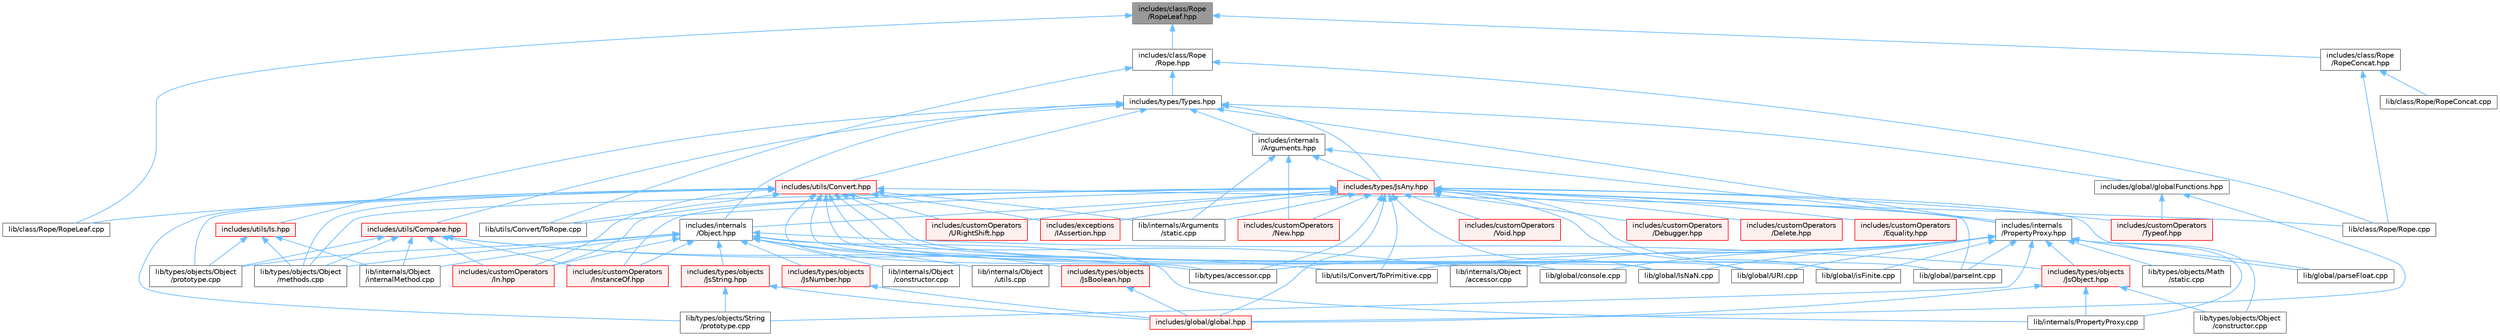 digraph "includes/class/Rope/RopeLeaf.hpp"
{
 // LATEX_PDF_SIZE
  bgcolor="transparent";
  edge [fontname=Helvetica,fontsize=10,labelfontname=Helvetica,labelfontsize=10];
  node [fontname=Helvetica,fontsize=10,shape=box,height=0.2,width=0.4];
  Node1 [id="Node000001",label="includes/class/Rope\l/RopeLeaf.hpp",height=0.2,width=0.4,color="gray40", fillcolor="grey60", style="filled", fontcolor="black",tooltip=" "];
  Node1 -> Node2 [id="edge1_Node000001_Node000002",dir="back",color="steelblue1",style="solid",tooltip=" "];
  Node2 [id="Node000002",label="includes/class/Rope\l/Rope.hpp",height=0.2,width=0.4,color="grey40", fillcolor="white", style="filled",URL="$Rope_8hpp.html",tooltip=" "];
  Node2 -> Node3 [id="edge2_Node000002_Node000003",dir="back",color="steelblue1",style="solid",tooltip=" "];
  Node3 [id="Node000003",label="includes/types/Types.hpp",height=0.2,width=0.4,color="grey40", fillcolor="white", style="filled",URL="$Types_8hpp.html",tooltip=" "];
  Node3 -> Node4 [id="edge3_Node000003_Node000004",dir="back",color="steelblue1",style="solid",tooltip=" "];
  Node4 [id="Node000004",label="includes/global/globalFunctions.hpp",height=0.2,width=0.4,color="grey40", fillcolor="white", style="filled",URL="$globalFunctions_8hpp.html",tooltip=" "];
  Node4 -> Node5 [id="edge4_Node000004_Node000005",dir="back",color="steelblue1",style="solid",tooltip=" "];
  Node5 [id="Node000005",label="includes/customOperators\l/Typeof.hpp",height=0.2,width=0.4,color="red", fillcolor="#FFF0F0", style="filled",URL="$Typeof_8hpp.html",tooltip=" "];
  Node4 -> Node7 [id="edge5_Node000004_Node000007",dir="back",color="steelblue1",style="solid",tooltip=" "];
  Node7 [id="Node000007",label="includes/global/global.hpp",height=0.2,width=0.4,color="red", fillcolor="#FFF0F0", style="filled",URL="$global_8hpp.html",tooltip=" "];
  Node3 -> Node10 [id="edge6_Node000003_Node000010",dir="back",color="steelblue1",style="solid",tooltip=" "];
  Node10 [id="Node000010",label="includes/internals\l/Arguments.hpp",height=0.2,width=0.4,color="grey40", fillcolor="white", style="filled",URL="$Arguments_8hpp.html",tooltip=" "];
  Node10 -> Node11 [id="edge7_Node000010_Node000011",dir="back",color="steelblue1",style="solid",tooltip=" "];
  Node11 [id="Node000011",label="includes/customOperators\l/New.hpp",height=0.2,width=0.4,color="red", fillcolor="#FFF0F0", style="filled",URL="$New_8hpp.html",tooltip=" "];
  Node10 -> Node12 [id="edge8_Node000010_Node000012",dir="back",color="steelblue1",style="solid",tooltip=" "];
  Node12 [id="Node000012",label="includes/internals\l/PropertyProxy.hpp",height=0.2,width=0.4,color="grey40", fillcolor="white", style="filled",URL="$PropertyProxy_8hpp.html",tooltip=" "];
  Node12 -> Node13 [id="edge9_Node000012_Node000013",dir="back",color="steelblue1",style="solid",tooltip=" "];
  Node13 [id="Node000013",label="includes/types/objects\l/JsObject.hpp",height=0.2,width=0.4,color="red", fillcolor="#FFF0F0", style="filled",URL="$JsObject_8hpp.html",tooltip=" "];
  Node13 -> Node7 [id="edge10_Node000013_Node000007",dir="back",color="steelblue1",style="solid",tooltip=" "];
  Node13 -> Node35 [id="edge11_Node000013_Node000035",dir="back",color="steelblue1",style="solid",tooltip=" "];
  Node35 [id="Node000035",label="lib/internals/PropertyProxy.cpp",height=0.2,width=0.4,color="grey40", fillcolor="white", style="filled",URL="$PropertyProxy_8cpp.html",tooltip=" "];
  Node13 -> Node28 [id="edge12_Node000013_Node000028",dir="back",color="steelblue1",style="solid",tooltip=" "];
  Node28 [id="Node000028",label="lib/types/objects/Object\l/constructor.cpp",height=0.2,width=0.4,color="grey40", fillcolor="white", style="filled",URL="$types_2objects_2Object_2constructor_8cpp.html",tooltip=" "];
  Node12 -> Node43 [id="edge13_Node000012_Node000043",dir="back",color="steelblue1",style="solid",tooltip=" "];
  Node43 [id="Node000043",label="lib/global/IsNaN.cpp",height=0.2,width=0.4,color="grey40", fillcolor="white", style="filled",URL="$IsNaN_8cpp.html",tooltip=" "];
  Node12 -> Node44 [id="edge14_Node000012_Node000044",dir="back",color="steelblue1",style="solid",tooltip=" "];
  Node44 [id="Node000044",label="lib/global/URI.cpp",height=0.2,width=0.4,color="grey40", fillcolor="white", style="filled",URL="$URI_8cpp.html",tooltip=" "];
  Node12 -> Node45 [id="edge15_Node000012_Node000045",dir="back",color="steelblue1",style="solid",tooltip=" "];
  Node45 [id="Node000045",label="lib/global/console.cpp",height=0.2,width=0.4,color="grey40", fillcolor="white", style="filled",URL="$console_8cpp.html",tooltip=" "];
  Node12 -> Node46 [id="edge16_Node000012_Node000046",dir="back",color="steelblue1",style="solid",tooltip=" "];
  Node46 [id="Node000046",label="lib/global/isFinite.cpp",height=0.2,width=0.4,color="grey40", fillcolor="white", style="filled",URL="$isFinite_8cpp.html",tooltip=" "];
  Node12 -> Node47 [id="edge17_Node000012_Node000047",dir="back",color="steelblue1",style="solid",tooltip=" "];
  Node47 [id="Node000047",label="lib/global/parseFloat.cpp",height=0.2,width=0.4,color="grey40", fillcolor="white", style="filled",URL="$parseFloat_8cpp.html",tooltip=" "];
  Node12 -> Node48 [id="edge18_Node000012_Node000048",dir="back",color="steelblue1",style="solid",tooltip=" "];
  Node48 [id="Node000048",label="lib/global/parseInt.cpp",height=0.2,width=0.4,color="grey40", fillcolor="white", style="filled",URL="$parseInt_8cpp.html",tooltip=" "];
  Node12 -> Node49 [id="edge19_Node000012_Node000049",dir="back",color="steelblue1",style="solid",tooltip=" "];
  Node49 [id="Node000049",label="lib/internals/Object\l/accessor.cpp",height=0.2,width=0.4,color="grey40", fillcolor="white", style="filled",URL="$internals_2Object_2accessor_8cpp.html",tooltip=" "];
  Node12 -> Node35 [id="edge20_Node000012_Node000035",dir="back",color="steelblue1",style="solid",tooltip=" "];
  Node12 -> Node21 [id="edge21_Node000012_Node000021",dir="back",color="steelblue1",style="solid",tooltip=" "];
  Node21 [id="Node000021",label="lib/types/accessor.cpp",height=0.2,width=0.4,color="grey40", fillcolor="white", style="filled",URL="$types_2accessor_8cpp.html",tooltip=" "];
  Node12 -> Node50 [id="edge22_Node000012_Node000050",dir="back",color="steelblue1",style="solid",tooltip=" "];
  Node50 [id="Node000050",label="lib/types/objects/Math\l/static.cpp",height=0.2,width=0.4,color="grey40", fillcolor="white", style="filled",URL="$types_2objects_2Math_2static_8cpp.html",tooltip=" "];
  Node12 -> Node28 [id="edge23_Node000012_Node000028",dir="back",color="steelblue1",style="solid",tooltip=" "];
  Node12 -> Node51 [id="edge24_Node000012_Node000051",dir="back",color="steelblue1",style="solid",tooltip=" "];
  Node51 [id="Node000051",label="lib/types/objects/String\l/prototype.cpp",height=0.2,width=0.4,color="grey40", fillcolor="white", style="filled",URL="$String_2prototype_8cpp.html",tooltip=" "];
  Node12 -> Node52 [id="edge25_Node000012_Node000052",dir="back",color="steelblue1",style="solid",tooltip=" "];
  Node52 [id="Node000052",label="lib/utils/Convert/ToPrimitive.cpp",height=0.2,width=0.4,color="grey40", fillcolor="white", style="filled",URL="$ToPrimitive_8cpp.html",tooltip=" "];
  Node10 -> Node53 [id="edge26_Node000010_Node000053",dir="back",color="steelblue1",style="solid",tooltip=" "];
  Node53 [id="Node000053",label="includes/types/JsAny.hpp",height=0.2,width=0.4,color="red", fillcolor="#FFF0F0", style="filled",URL="$JsAny_8hpp.html",tooltip=" "];
  Node53 -> Node54 [id="edge27_Node000053_Node000054",dir="back",color="steelblue1",style="solid",tooltip=" "];
  Node54 [id="Node000054",label="includes/customOperators\l/Debugger.hpp",height=0.2,width=0.4,color="red", fillcolor="#FFF0F0", style="filled",URL="$Debugger_8hpp.html",tooltip=" "];
  Node53 -> Node55 [id="edge28_Node000053_Node000055",dir="back",color="steelblue1",style="solid",tooltip=" "];
  Node55 [id="Node000055",label="includes/customOperators\l/Delete.hpp",height=0.2,width=0.4,color="red", fillcolor="#FFF0F0", style="filled",URL="$Delete_8hpp.html",tooltip=" "];
  Node53 -> Node56 [id="edge29_Node000053_Node000056",dir="back",color="steelblue1",style="solid",tooltip=" "];
  Node56 [id="Node000056",label="includes/customOperators\l/Equality.hpp",height=0.2,width=0.4,color="red", fillcolor="#FFF0F0", style="filled",URL="$Equality_8hpp.html",tooltip=" "];
  Node53 -> Node57 [id="edge30_Node000053_Node000057",dir="back",color="steelblue1",style="solid",tooltip=" "];
  Node57 [id="Node000057",label="includes/customOperators\l/In.hpp",height=0.2,width=0.4,color="red", fillcolor="#FFF0F0", style="filled",URL="$In_8hpp.html",tooltip=" "];
  Node53 -> Node58 [id="edge31_Node000053_Node000058",dir="back",color="steelblue1",style="solid",tooltip=" "];
  Node58 [id="Node000058",label="includes/customOperators\l/InstanceOf.hpp",height=0.2,width=0.4,color="red", fillcolor="#FFF0F0", style="filled",URL="$InstanceOf_8hpp.html",tooltip=" "];
  Node53 -> Node11 [id="edge32_Node000053_Node000011",dir="back",color="steelblue1",style="solid",tooltip=" "];
  Node53 -> Node5 [id="edge33_Node000053_Node000005",dir="back",color="steelblue1",style="solid",tooltip=" "];
  Node53 -> Node59 [id="edge34_Node000053_Node000059",dir="back",color="steelblue1",style="solid",tooltip=" "];
  Node59 [id="Node000059",label="includes/customOperators\l/URightShift.hpp",height=0.2,width=0.4,color="red", fillcolor="#FFF0F0", style="filled",URL="$URightShift_8hpp.html",tooltip=" "];
  Node53 -> Node60 [id="edge35_Node000053_Node000060",dir="back",color="steelblue1",style="solid",tooltip=" "];
  Node60 [id="Node000060",label="includes/customOperators\l/Void.hpp",height=0.2,width=0.4,color="red", fillcolor="#FFF0F0", style="filled",URL="$Void_8hpp.html",tooltip=" "];
  Node53 -> Node61 [id="edge36_Node000053_Node000061",dir="back",color="steelblue1",style="solid",tooltip=" "];
  Node61 [id="Node000061",label="includes/exceptions\l/IAssertion.hpp",height=0.2,width=0.4,color="red", fillcolor="#FFF0F0", style="filled",URL="$IAssertion_8hpp.html",tooltip=" "];
  Node53 -> Node7 [id="edge37_Node000053_Node000007",dir="back",color="steelblue1",style="solid",tooltip=" "];
  Node53 -> Node109 [id="edge38_Node000053_Node000109",dir="back",color="steelblue1",style="solid",tooltip=" "];
  Node109 [id="Node000109",label="includes/internals\l/Object.hpp",height=0.2,width=0.4,color="grey40", fillcolor="white", style="filled",URL="$Object_8hpp.html",tooltip=" "];
  Node109 -> Node57 [id="edge39_Node000109_Node000057",dir="back",color="steelblue1",style="solid",tooltip=" "];
  Node109 -> Node58 [id="edge40_Node000109_Node000058",dir="back",color="steelblue1",style="solid",tooltip=" "];
  Node109 -> Node110 [id="edge41_Node000109_Node000110",dir="back",color="steelblue1",style="solid",tooltip=" "];
  Node110 [id="Node000110",label="includes/types/objects\l/JsBoolean.hpp",height=0.2,width=0.4,color="red", fillcolor="#FFF0F0", style="filled",URL="$JsBoolean_8hpp.html",tooltip=" "];
  Node110 -> Node7 [id="edge42_Node000110_Node000007",dir="back",color="steelblue1",style="solid",tooltip=" "];
  Node109 -> Node111 [id="edge43_Node000109_Node000111",dir="back",color="steelblue1",style="solid",tooltip=" "];
  Node111 [id="Node000111",label="includes/types/objects\l/JsNumber.hpp",height=0.2,width=0.4,color="red", fillcolor="#FFF0F0", style="filled",URL="$JsNumber_8hpp.html",tooltip=" "];
  Node111 -> Node7 [id="edge44_Node000111_Node000007",dir="back",color="steelblue1",style="solid",tooltip=" "];
  Node109 -> Node13 [id="edge45_Node000109_Node000013",dir="back",color="steelblue1",style="solid",tooltip=" "];
  Node109 -> Node66 [id="edge46_Node000109_Node000066",dir="back",color="steelblue1",style="solid",tooltip=" "];
  Node66 [id="Node000066",label="includes/types/objects\l/JsString.hpp",height=0.2,width=0.4,color="red", fillcolor="#FFF0F0", style="filled",URL="$JsString_8hpp.html",tooltip=" "];
  Node66 -> Node7 [id="edge47_Node000066_Node000007",dir="back",color="steelblue1",style="solid",tooltip=" "];
  Node66 -> Node51 [id="edge48_Node000066_Node000051",dir="back",color="steelblue1",style="solid",tooltip=" "];
  Node109 -> Node49 [id="edge49_Node000109_Node000049",dir="back",color="steelblue1",style="solid",tooltip=" "];
  Node109 -> Node108 [id="edge50_Node000109_Node000108",dir="back",color="steelblue1",style="solid",tooltip=" "];
  Node108 [id="Node000108",label="lib/internals/Object\l/constructor.cpp",height=0.2,width=0.4,color="grey40", fillcolor="white", style="filled",URL="$internals_2Object_2constructor_8cpp.html",tooltip=" "];
  Node109 -> Node69 [id="edge51_Node000109_Node000069",dir="back",color="steelblue1",style="solid",tooltip=" "];
  Node69 [id="Node000069",label="lib/internals/Object\l/internalMethod.cpp",height=0.2,width=0.4,color="grey40", fillcolor="white", style="filled",URL="$internals_2Object_2internalMethod_8cpp.html",tooltip=" "];
  Node109 -> Node112 [id="edge52_Node000109_Node000112",dir="back",color="steelblue1",style="solid",tooltip=" "];
  Node112 [id="Node000112",label="lib/internals/Object\l/utils.cpp",height=0.2,width=0.4,color="grey40", fillcolor="white", style="filled",URL="$utils_8cpp.html",tooltip=" "];
  Node109 -> Node35 [id="edge53_Node000109_Node000035",dir="back",color="steelblue1",style="solid",tooltip=" "];
  Node109 -> Node29 [id="edge54_Node000109_Node000029",dir="back",color="steelblue1",style="solid",tooltip=" "];
  Node29 [id="Node000029",label="lib/types/objects/Object\l/methods.cpp",height=0.2,width=0.4,color="grey40", fillcolor="white", style="filled",URL="$Object_2methods_8cpp.html",tooltip=" "];
  Node109 -> Node30 [id="edge55_Node000109_Node000030",dir="back",color="steelblue1",style="solid",tooltip=" "];
  Node30 [id="Node000030",label="lib/types/objects/Object\l/prototype.cpp",height=0.2,width=0.4,color="grey40", fillcolor="white", style="filled",URL="$Object_2prototype_8cpp.html",tooltip=" "];
  Node53 -> Node12 [id="edge56_Node000053_Node000012",dir="back",color="steelblue1",style="solid",tooltip=" "];
  Node53 -> Node43 [id="edge57_Node000053_Node000043",dir="back",color="steelblue1",style="solid",tooltip=" "];
  Node53 -> Node44 [id="edge58_Node000053_Node000044",dir="back",color="steelblue1",style="solid",tooltip=" "];
  Node53 -> Node46 [id="edge59_Node000053_Node000046",dir="back",color="steelblue1",style="solid",tooltip=" "];
  Node53 -> Node47 [id="edge60_Node000053_Node000047",dir="back",color="steelblue1",style="solid",tooltip=" "];
  Node53 -> Node48 [id="edge61_Node000053_Node000048",dir="back",color="steelblue1",style="solid",tooltip=" "];
  Node53 -> Node20 [id="edge62_Node000053_Node000020",dir="back",color="steelblue1",style="solid",tooltip=" "];
  Node20 [id="Node000020",label="lib/internals/Arguments\l/static.cpp",height=0.2,width=0.4,color="grey40", fillcolor="white", style="filled",URL="$internals_2Arguments_2static_8cpp.html",tooltip=" "];
  Node53 -> Node21 [id="edge63_Node000053_Node000021",dir="back",color="steelblue1",style="solid",tooltip=" "];
  Node53 -> Node29 [id="edge64_Node000053_Node000029",dir="back",color="steelblue1",style="solid",tooltip=" "];
  Node53 -> Node52 [id="edge65_Node000053_Node000052",dir="back",color="steelblue1",style="solid",tooltip=" "];
  Node53 -> Node103 [id="edge66_Node000053_Node000103",dir="back",color="steelblue1",style="solid",tooltip=" "];
  Node103 [id="Node000103",label="lib/utils/Convert/ToRope.cpp",height=0.2,width=0.4,color="grey40", fillcolor="white", style="filled",URL="$ToRope_8cpp.html",tooltip=" "];
  Node10 -> Node20 [id="edge67_Node000010_Node000020",dir="back",color="steelblue1",style="solid",tooltip=" "];
  Node3 -> Node109 [id="edge68_Node000003_Node000109",dir="back",color="steelblue1",style="solid",tooltip=" "];
  Node3 -> Node12 [id="edge69_Node000003_Node000012",dir="back",color="steelblue1",style="solid",tooltip=" "];
  Node3 -> Node53 [id="edge70_Node000003_Node000053",dir="back",color="steelblue1",style="solid",tooltip=" "];
  Node3 -> Node68 [id="edge71_Node000003_Node000068",dir="back",color="steelblue1",style="solid",tooltip=" "];
  Node68 [id="Node000068",label="includes/utils/Compare.hpp",height=0.2,width=0.4,color="red", fillcolor="#FFF0F0", style="filled",URL="$Compare_8hpp.html",tooltip=" "];
  Node68 -> Node57 [id="edge72_Node000068_Node000057",dir="back",color="steelblue1",style="solid",tooltip=" "];
  Node68 -> Node58 [id="edge73_Node000068_Node000058",dir="back",color="steelblue1",style="solid",tooltip=" "];
  Node68 -> Node69 [id="edge74_Node000068_Node000069",dir="back",color="steelblue1",style="solid",tooltip=" "];
  Node68 -> Node21 [id="edge75_Node000068_Node000021",dir="back",color="steelblue1",style="solid",tooltip=" "];
  Node68 -> Node29 [id="edge76_Node000068_Node000029",dir="back",color="steelblue1",style="solid",tooltip=" "];
  Node68 -> Node30 [id="edge77_Node000068_Node000030",dir="back",color="steelblue1",style="solid",tooltip=" "];
  Node68 -> Node52 [id="edge78_Node000068_Node000052",dir="back",color="steelblue1",style="solid",tooltip=" "];
  Node3 -> Node70 [id="edge79_Node000003_Node000070",dir="back",color="steelblue1",style="solid",tooltip=" "];
  Node70 [id="Node000070",label="includes/utils/Convert.hpp",height=0.2,width=0.4,color="red", fillcolor="#FFF0F0", style="filled",URL="$Convert_8hpp.html",tooltip=" "];
  Node70 -> Node57 [id="edge80_Node000070_Node000057",dir="back",color="steelblue1",style="solid",tooltip=" "];
  Node70 -> Node59 [id="edge81_Node000070_Node000059",dir="back",color="steelblue1",style="solid",tooltip=" "];
  Node70 -> Node61 [id="edge82_Node000070_Node000061",dir="back",color="steelblue1",style="solid",tooltip=" "];
  Node70 -> Node72 [id="edge83_Node000070_Node000072",dir="back",color="steelblue1",style="solid",tooltip=" "];
  Node72 [id="Node000072",label="lib/class/Rope/Rope.cpp",height=0.2,width=0.4,color="grey40", fillcolor="white", style="filled",URL="$Rope_8cpp.html",tooltip=" "];
  Node70 -> Node73 [id="edge84_Node000070_Node000073",dir="back",color="steelblue1",style="solid",tooltip=" "];
  Node73 [id="Node000073",label="lib/class/Rope/RopeLeaf.cpp",height=0.2,width=0.4,color="grey40", fillcolor="white", style="filled",URL="$RopeLeaf_8cpp.html",tooltip=" "];
  Node70 -> Node43 [id="edge85_Node000070_Node000043",dir="back",color="steelblue1",style="solid",tooltip=" "];
  Node70 -> Node44 [id="edge86_Node000070_Node000044",dir="back",color="steelblue1",style="solid",tooltip=" "];
  Node70 -> Node45 [id="edge87_Node000070_Node000045",dir="back",color="steelblue1",style="solid",tooltip=" "];
  Node70 -> Node46 [id="edge88_Node000070_Node000046",dir="back",color="steelblue1",style="solid",tooltip=" "];
  Node70 -> Node48 [id="edge89_Node000070_Node000048",dir="back",color="steelblue1",style="solid",tooltip=" "];
  Node70 -> Node20 [id="edge90_Node000070_Node000020",dir="back",color="steelblue1",style="solid",tooltip=" "];
  Node70 -> Node21 [id="edge91_Node000070_Node000021",dir="back",color="steelblue1",style="solid",tooltip=" "];
  Node70 -> Node29 [id="edge92_Node000070_Node000029",dir="back",color="steelblue1",style="solid",tooltip=" "];
  Node70 -> Node30 [id="edge93_Node000070_Node000030",dir="back",color="steelblue1",style="solid",tooltip=" "];
  Node70 -> Node51 [id="edge94_Node000070_Node000051",dir="back",color="steelblue1",style="solid",tooltip=" "];
  Node70 -> Node103 [id="edge95_Node000070_Node000103",dir="back",color="steelblue1",style="solid",tooltip=" "];
  Node3 -> Node107 [id="edge96_Node000003_Node000107",dir="back",color="steelblue1",style="solid",tooltip=" "];
  Node107 [id="Node000107",label="includes/utils/Is.hpp",height=0.2,width=0.4,color="red", fillcolor="#FFF0F0", style="filled",URL="$Is_8hpp.html",tooltip=" "];
  Node107 -> Node69 [id="edge97_Node000107_Node000069",dir="back",color="steelblue1",style="solid",tooltip=" "];
  Node107 -> Node29 [id="edge98_Node000107_Node000029",dir="back",color="steelblue1",style="solid",tooltip=" "];
  Node107 -> Node30 [id="edge99_Node000107_Node000030",dir="back",color="steelblue1",style="solid",tooltip=" "];
  Node2 -> Node72 [id="edge100_Node000002_Node000072",dir="back",color="steelblue1",style="solid",tooltip=" "];
  Node2 -> Node103 [id="edge101_Node000002_Node000103",dir="back",color="steelblue1",style="solid",tooltip=" "];
  Node1 -> Node115 [id="edge102_Node000001_Node000115",dir="back",color="steelblue1",style="solid",tooltip=" "];
  Node115 [id="Node000115",label="includes/class/Rope\l/RopeConcat.hpp",height=0.2,width=0.4,color="grey40", fillcolor="white", style="filled",URL="$RopeConcat_8hpp.html",tooltip=" "];
  Node115 -> Node72 [id="edge103_Node000115_Node000072",dir="back",color="steelblue1",style="solid",tooltip=" "];
  Node115 -> Node116 [id="edge104_Node000115_Node000116",dir="back",color="steelblue1",style="solid",tooltip=" "];
  Node116 [id="Node000116",label="lib/class/Rope/RopeConcat.cpp",height=0.2,width=0.4,color="grey40", fillcolor="white", style="filled",URL="$RopeConcat_8cpp.html",tooltip=" "];
  Node1 -> Node73 [id="edge105_Node000001_Node000073",dir="back",color="steelblue1",style="solid",tooltip=" "];
}
